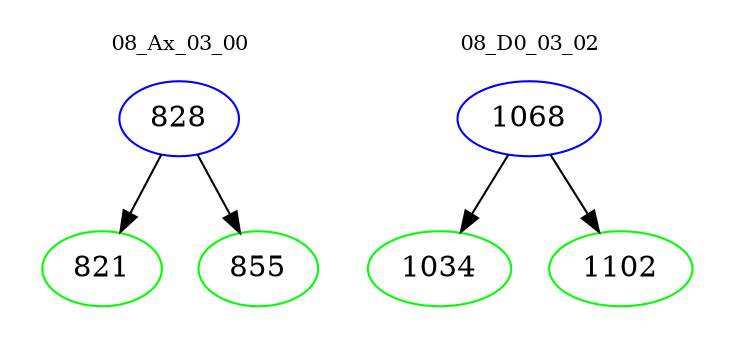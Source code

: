 digraph{
subgraph cluster_0 {
color = white
label = "08_Ax_03_00";
fontsize=10;
T0_828 [label="828", color="blue"]
T0_828 -> T0_821 [color="black"]
T0_821 [label="821", color="green"]
T0_828 -> T0_855 [color="black"]
T0_855 [label="855", color="green"]
}
subgraph cluster_1 {
color = white
label = "08_D0_03_02";
fontsize=10;
T1_1068 [label="1068", color="blue"]
T1_1068 -> T1_1034 [color="black"]
T1_1034 [label="1034", color="green"]
T1_1068 -> T1_1102 [color="black"]
T1_1102 [label="1102", color="green"]
}
}
